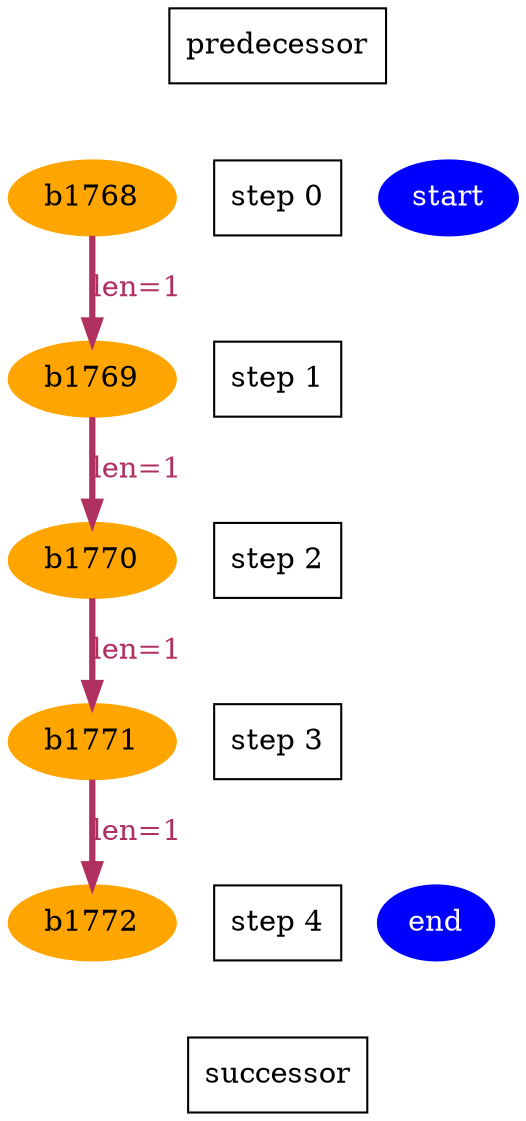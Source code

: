 digraph N {
 b1768[color=orange,fontcolor=black,style=filled,label="b1768"];  {rank=same; S0;  b1768;}
 b1769[color=orange,fontcolor=black,style=filled,label="b1769"];  {rank=same; S1;  b1769;}
 b1770[color=orange,fontcolor=black,style=filled,label="b1770"];  {rank=same; S2;  b1770;}
 b1771[color=orange,fontcolor=black,style=filled,label="b1771"];  {rank=same; S3;  b1771;}
 b1772[color=orange,fontcolor=black,style=filled,label="b1772"];  {rank=same; S4;  b1772;}
 start [color=blue,fontcolor=white,style=filled,label="start"];  {rank=same; S0;  start;}
 end [color=blue,fontcolor=white,style=filled,label="end"];  {rank=same; S4;  end;}
   b1768 -> b1769 [color=maroon,fontcolor=maroon,penwidth=3,label="len=1",weight=1000];
   b1769 -> b1770 [color=maroon,fontcolor=maroon,penwidth=3,label="len=1",weight=1000];
   b1770 -> b1771 [color=maroon,fontcolor=maroon,penwidth=3,label="len=1",weight=1000];
   b1771 -> b1772 [color=maroon,fontcolor=maroon,penwidth=3,label="len=1",weight=1000];
  Sm1 [label="predecessor",shape=box];
  S0 [label="step 0",shape=box];
  Sm1 -> S0[style=invis,weight=9000];
  S1 [label="step 1",shape=box];
  S0 -> S1[style=invis,weight=9000];
  S2 [label="step 2",shape=box];
  S1 -> S2[style=invis,weight=9000];
  S3 [label="step 3",shape=box];
  S2 -> S3[style=invis,weight=9000];
  S4 [label="step 4",shape=box];
  S3 -> S4[style=invis,weight=9000];
  S5 [label="successor",shape=box];
  S4 -> S5[style=invis,weight=9000];
}
